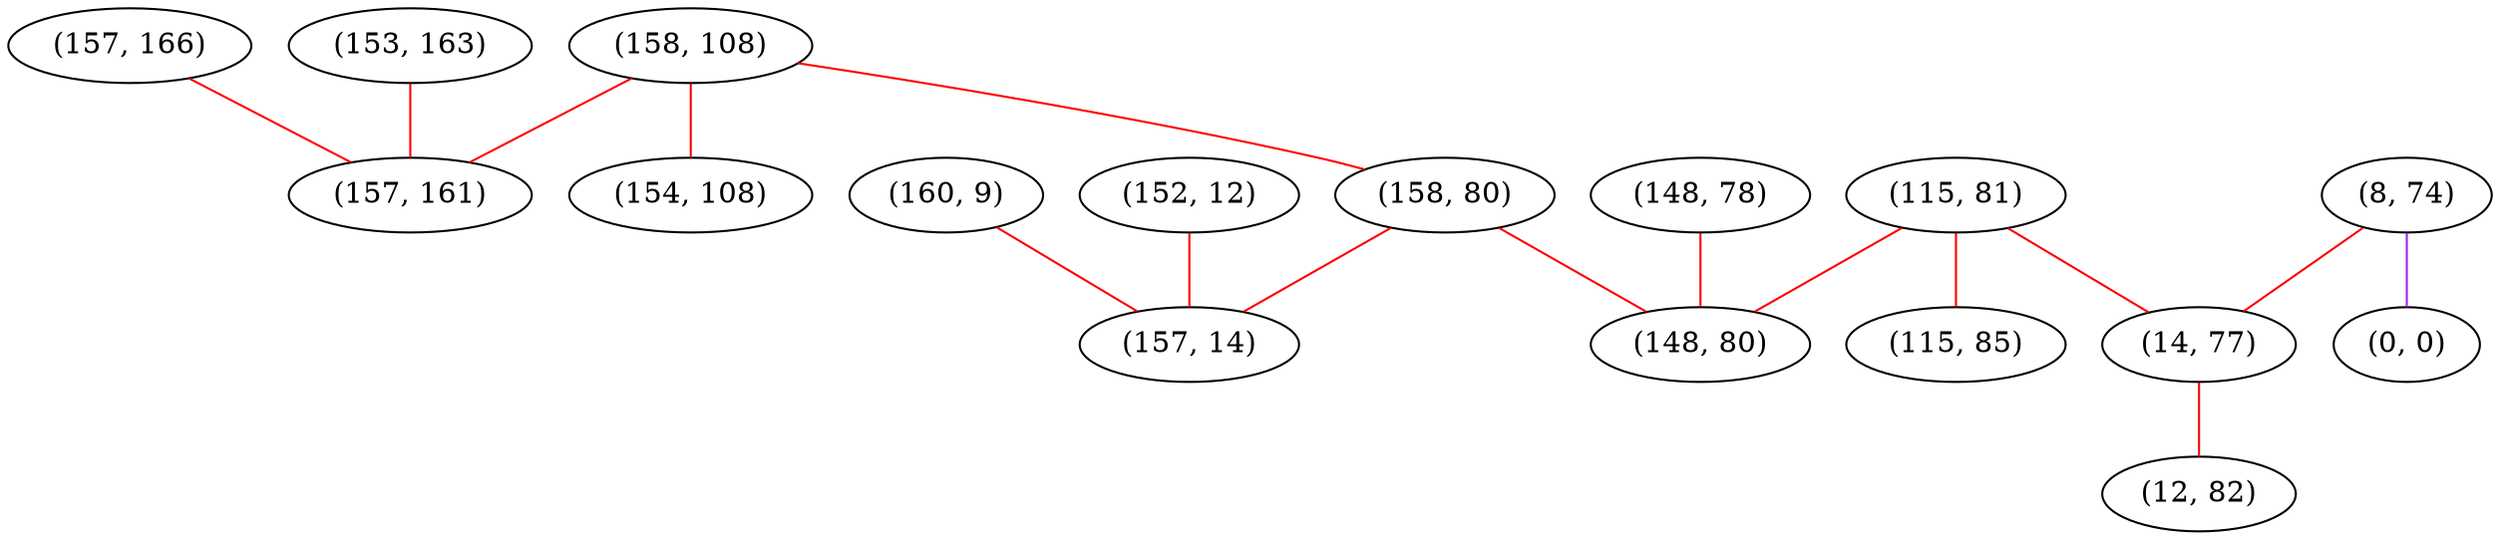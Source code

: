 graph "" {
"(157, 166)";
"(158, 108)";
"(153, 163)";
"(160, 9)";
"(157, 161)";
"(115, 81)";
"(8, 74)";
"(14, 77)";
"(154, 108)";
"(12, 82)";
"(0, 0)";
"(158, 80)";
"(152, 12)";
"(157, 14)";
"(115, 85)";
"(148, 78)";
"(148, 80)";
"(157, 166)" -- "(157, 161)"  [color=red, key=0, weight=1];
"(158, 108)" -- "(157, 161)"  [color=red, key=0, weight=1];
"(158, 108)" -- "(158, 80)"  [color=red, key=0, weight=1];
"(158, 108)" -- "(154, 108)"  [color=red, key=0, weight=1];
"(153, 163)" -- "(157, 161)"  [color=red, key=0, weight=1];
"(160, 9)" -- "(157, 14)"  [color=red, key=0, weight=1];
"(115, 81)" -- "(148, 80)"  [color=red, key=0, weight=1];
"(115, 81)" -- "(14, 77)"  [color=red, key=0, weight=1];
"(115, 81)" -- "(115, 85)"  [color=red, key=0, weight=1];
"(8, 74)" -- "(0, 0)"  [color=purple, key=0, weight=4];
"(8, 74)" -- "(14, 77)"  [color=red, key=0, weight=1];
"(14, 77)" -- "(12, 82)"  [color=red, key=0, weight=1];
"(158, 80)" -- "(157, 14)"  [color=red, key=0, weight=1];
"(158, 80)" -- "(148, 80)"  [color=red, key=0, weight=1];
"(152, 12)" -- "(157, 14)"  [color=red, key=0, weight=1];
"(148, 78)" -- "(148, 80)"  [color=red, key=0, weight=1];
}
